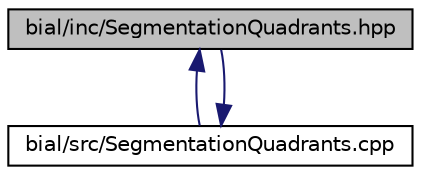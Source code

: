 digraph "bial/inc/SegmentationQuadrants.hpp"
{
  edge [fontname="Helvetica",fontsize="10",labelfontname="Helvetica",labelfontsize="10"];
  node [fontname="Helvetica",fontsize="10",shape=record];
  Node1 [label="bial/inc/SegmentationQuadrants.hpp",height=0.2,width=0.4,color="black", fillcolor="grey75", style="filled", fontcolor="black"];
  Node1 -> Node2 [dir="back",color="midnightblue",fontsize="10",style="solid",fontname="Helvetica"];
  Node2 [label="bial/src/SegmentationQuadrants.cpp",height=0.2,width=0.4,color="black", fillcolor="white", style="filled",URL="$_segmentation_quadrants_8cpp.html"];
  Node2 -> Node1 [dir="back",color="midnightblue",fontsize="10",style="solid",fontname="Helvetica"];
}
